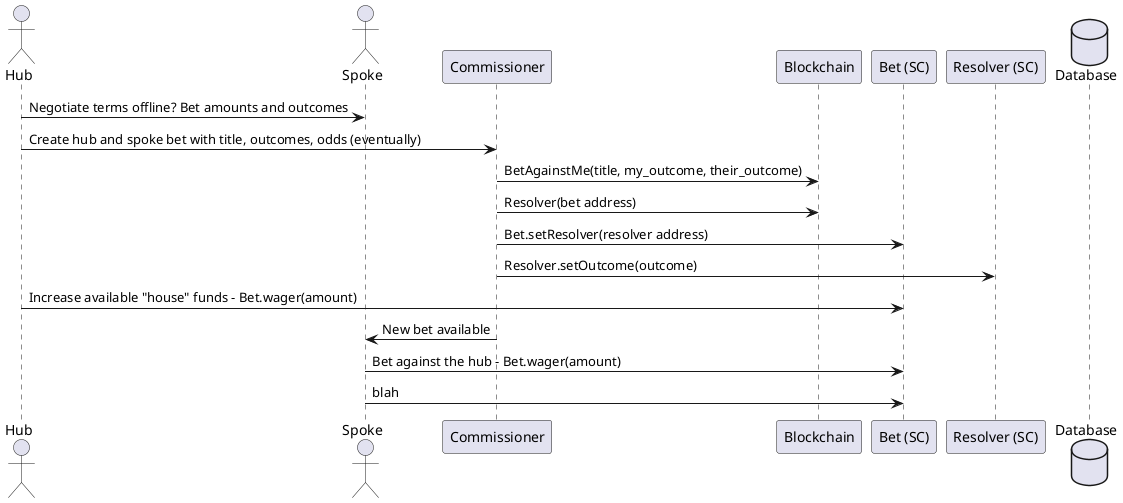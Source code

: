 @startuml Hub and Spoke Bet

actor Hub as hub
actor Spoke as spoke
participant Commissioner as backend
participant Blockchain as bc
participant "Bet (SC)" as bet
participant "Resolver (SC)" as resolver
database Database as db

hub -> spoke : Negotiate terms offline? Bet amounts and outcomes
hub -> backend : Create hub and spoke bet with title, outcomes, odds (eventually)
backend -> bc : BetAgainstMe(title, my_outcome, their_outcome)
backend -> bc : Resolver(bet address)
backend -> bet : Bet.setResolver(resolver address)
backend -> resolver : Resolver.setOutcome(outcome)

hub -> bet : Increase available "house" funds - Bet.wager(amount)
backend -> spoke : New bet available
spoke -> bet : Bet against the hub - Bet.wager(amount)
spoke -> bet : blah

@enduml
